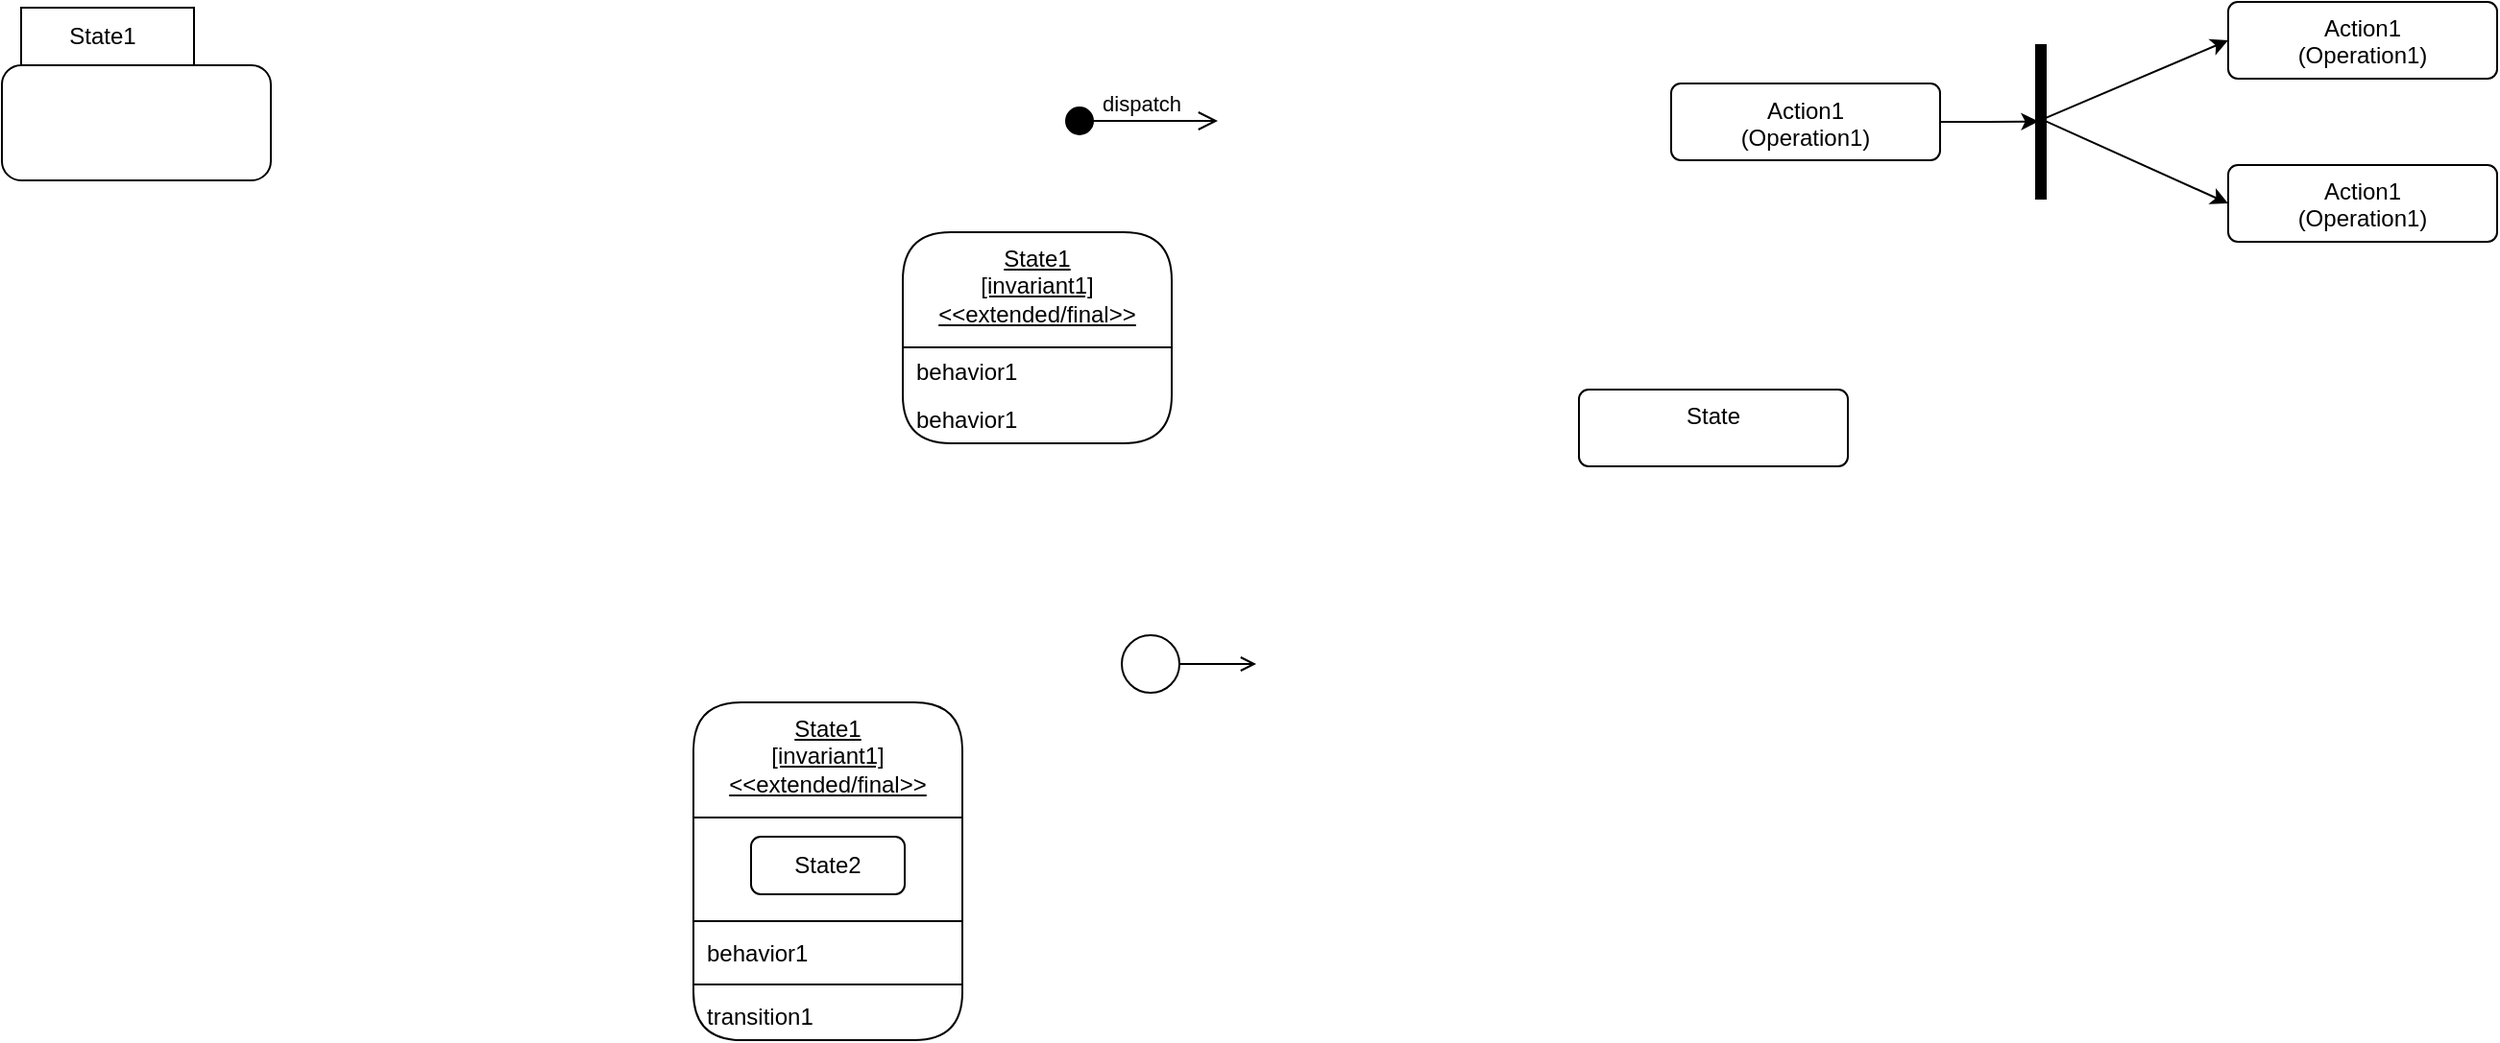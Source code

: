 <mxfile version="22.1.0" type="github">
  <diagram name="Page-1" id="c4acf3e9-155e-7222-9cf6-157b1a14988f">
    <mxGraphModel dx="1619" dy="538" grid="0" gridSize="10" guides="1" tooltips="1" connect="1" arrows="1" fold="1" page="0" pageScale="1" pageWidth="850" pageHeight="1100" background="none" math="0" shadow="0">
      <root>
        <mxCell id="0" />
        <mxCell id="1" parent="0" />
        <mxCell id="SWCbF4250IS1tGv3gK87-2" value="dispatch" style="html=1;verticalAlign=bottom;startArrow=circle;startFill=1;endArrow=open;startSize=6;endSize=8;curved=0;rounded=0;" parent="1" edge="1">
          <mxGeometry width="80" relative="1" as="geometry">
            <mxPoint x="93" y="291" as="sourcePoint" />
            <mxPoint x="173" y="291" as="targetPoint" />
          </mxGeometry>
        </mxCell>
        <mxCell id="SWCbF4250IS1tGv3gK87-3" style="rounded=0;orthogonalLoop=1;jettySize=auto;html=1;exitX=0.718;exitY=0.482;exitDx=0;exitDy=0;exitPerimeter=0;entryX=0;entryY=0.5;entryDx=0;entryDy=0;" parent="1" source="SWCbF4250IS1tGv3gK87-4" target="SWCbF4250IS1tGv3gK87-8" edge="1">
          <mxGeometry relative="1" as="geometry" />
        </mxCell>
        <mxCell id="SWCbF4250IS1tGv3gK87-4" value="" style="html=1;points=[];perimeter=orthogonalPerimeter;fillColor=strokeColor;" parent="1" vertex="1">
          <mxGeometry x="599" y="251.5" width="5" height="80" as="geometry" />
        </mxCell>
        <mxCell id="SWCbF4250IS1tGv3gK87-5" value="Action1&lt;br&gt;(Operation1)" style="html=1;align=center;verticalAlign=top;rounded=1;absoluteArcSize=1;arcSize=10;dashed=0;whiteSpace=wrap;" parent="1" vertex="1">
          <mxGeometry x="409" y="271.5" width="140" height="40" as="geometry" />
        </mxCell>
        <mxCell id="SWCbF4250IS1tGv3gK87-6" style="edgeStyle=orthogonalEdgeStyle;rounded=0;orthogonalLoop=1;jettySize=auto;html=1;entryX=0.247;entryY=0.497;entryDx=0;entryDy=0;entryPerimeter=0;" parent="1" source="SWCbF4250IS1tGv3gK87-5" target="SWCbF4250IS1tGv3gK87-4" edge="1">
          <mxGeometry relative="1" as="geometry" />
        </mxCell>
        <mxCell id="SWCbF4250IS1tGv3gK87-7" style="rounded=0;orthogonalLoop=1;jettySize=auto;html=1;exitX=0.407;exitY=0.479;exitDx=0;exitDy=0;exitPerimeter=0;entryX=0;entryY=0.5;entryDx=0;entryDy=0;" parent="1" source="SWCbF4250IS1tGv3gK87-4" target="SWCbF4250IS1tGv3gK87-9" edge="1">
          <mxGeometry relative="1" as="geometry">
            <mxPoint x="613" y="300.5" as="sourcePoint" />
            <mxPoint x="749" y="211.5" as="targetPoint" />
          </mxGeometry>
        </mxCell>
        <mxCell id="SWCbF4250IS1tGv3gK87-8" value="Action1&lt;br&gt;(Operation1)" style="html=1;align=center;verticalAlign=top;rounded=1;absoluteArcSize=1;arcSize=10;dashed=0;whiteSpace=wrap;" parent="1" vertex="1">
          <mxGeometry x="699" y="229" width="140" height="40" as="geometry" />
        </mxCell>
        <mxCell id="SWCbF4250IS1tGv3gK87-9" value="Action1&lt;br&gt;(Operation1)" style="html=1;align=center;verticalAlign=top;rounded=1;absoluteArcSize=1;arcSize=10;dashed=0;whiteSpace=wrap;" parent="1" vertex="1">
          <mxGeometry x="699" y="314" width="140" height="40" as="geometry" />
        </mxCell>
        <mxCell id="T_VBmHh6CQnNHwD42FFN-1" value="State1" style="shape=folder;align=center;verticalAlign=middle;fontStyle=0;tabWidth=100;tabHeight=30;tabPosition=left;html=1;boundedLbl=1;labelInHeader=1;rounded=1;absoluteArcSize=1;arcSize=10;whiteSpace=wrap;" vertex="1" parent="1">
          <mxGeometry x="-460" y="232" width="140" height="90" as="geometry" />
        </mxCell>
        <mxCell id="T_VBmHh6CQnNHwD42FFN-2" value="" style="ellipse;html=1;" vertex="1" parent="1">
          <mxGeometry x="123" y="559" width="30" height="30" as="geometry" />
        </mxCell>
        <mxCell id="T_VBmHh6CQnNHwD42FFN-3" value="" style="endArrow=open;html=1;rounded=0;align=center;verticalAlign=top;endFill=0;labelBackgroundColor=none;endSize=6;" edge="1" source="T_VBmHh6CQnNHwD42FFN-2" parent="1">
          <mxGeometry relative="1" as="geometry">
            <mxPoint x="193" y="574" as="targetPoint" />
          </mxGeometry>
        </mxCell>
        <mxCell id="T_VBmHh6CQnNHwD42FFN-4" value="State" style="html=1;align=center;verticalAlign=top;rounded=1;absoluteArcSize=1;arcSize=10;dashed=0;whiteSpace=wrap;portConstraintRotation=0;" vertex="1" parent="1">
          <mxGeometry x="361" y="431" width="140" height="40" as="geometry" />
        </mxCell>
        <mxCell id="T_VBmHh6CQnNHwD42FFN-5" value="State1&lt;br&gt;[invariant1]&lt;br&gt;&amp;lt;&amp;lt;extended/final&amp;gt;&amp;gt;" style="swimlane;fontStyle=4;align=center;verticalAlign=top;childLayout=stackLayout;horizontal=1;startSize=60;horizontalStack=0;resizeParent=1;resizeParentMax=0;resizeLast=0;collapsible=0;marginBottom=0;html=1;rounded=1;absoluteArcSize=1;arcSize=50;whiteSpace=wrap;" vertex="1" parent="1">
          <mxGeometry x="9" y="349" width="140" height="110" as="geometry" />
        </mxCell>
        <mxCell id="T_VBmHh6CQnNHwD42FFN-9" value="behavior1" style="fillColor=none;strokeColor=none;align=left;verticalAlign=middle;spacingLeft=5;whiteSpace=wrap;html=1;" vertex="1" parent="T_VBmHh6CQnNHwD42FFN-5">
          <mxGeometry y="60" width="140" height="25" as="geometry" />
        </mxCell>
        <mxCell id="T_VBmHh6CQnNHwD42FFN-12" value="behavior1" style="fillColor=none;strokeColor=none;align=left;verticalAlign=middle;spacingLeft=5;whiteSpace=wrap;html=1;" vertex="1" parent="T_VBmHh6CQnNHwD42FFN-5">
          <mxGeometry y="85" width="140" height="25" as="geometry" />
        </mxCell>
        <mxCell id="T_VBmHh6CQnNHwD42FFN-13" value="State1&lt;br&gt;[invariant1]&lt;br&gt;&amp;lt;&amp;lt;extended/final&amp;gt;&amp;gt;" style="swimlane;fontStyle=4;align=center;verticalAlign=top;childLayout=stackLayout;horizontal=1;startSize=60;horizontalStack=0;resizeParent=1;resizeParentMax=0;resizeLast=0;collapsible=0;marginBottom=0;html=1;rounded=1;absoluteArcSize=1;arcSize=50;whiteSpace=wrap;" vertex="1" parent="1">
          <mxGeometry x="-100" y="594" width="140" height="176" as="geometry" />
        </mxCell>
        <mxCell id="T_VBmHh6CQnNHwD42FFN-14" value="" style="fillColor=none;strokeColor=none;container=1;collapsible=0;" vertex="1" parent="T_VBmHh6CQnNHwD42FFN-13">
          <mxGeometry y="60" width="140" height="50" as="geometry" />
        </mxCell>
        <mxCell id="T_VBmHh6CQnNHwD42FFN-15" value="State2" style="html=1;align=center;verticalAlign=middle;rounded=1;absoluteArcSize=1;arcSize=10;whiteSpace=wrap;" vertex="1" parent="T_VBmHh6CQnNHwD42FFN-14">
          <mxGeometry x="30" y="10" width="80" height="30" as="geometry" />
        </mxCell>
        <mxCell id="T_VBmHh6CQnNHwD42FFN-16" value="" style="line;strokeWidth=1;fillColor=none;align=left;verticalAlign=middle;spacingTop=-1;spacingLeft=3;spacingRight=3;rotatable=0;labelPosition=right;points=[];portConstraint=eastwest;" vertex="1" parent="T_VBmHh6CQnNHwD42FFN-13">
          <mxGeometry y="110" width="140" height="8" as="geometry" />
        </mxCell>
        <mxCell id="T_VBmHh6CQnNHwD42FFN-17" value="behavior1" style="fillColor=none;strokeColor=none;align=left;verticalAlign=middle;spacingLeft=5;whiteSpace=wrap;html=1;" vertex="1" parent="T_VBmHh6CQnNHwD42FFN-13">
          <mxGeometry y="118" width="140" height="25" as="geometry" />
        </mxCell>
        <mxCell id="T_VBmHh6CQnNHwD42FFN-18" value="" style="line;strokeWidth=1;fillColor=none;align=left;verticalAlign=middle;spacingTop=-1;spacingLeft=3;spacingRight=3;rotatable=0;labelPosition=right;points=[];portConstraint=eastwest;" vertex="1" parent="T_VBmHh6CQnNHwD42FFN-13">
          <mxGeometry y="143" width="140" height="8" as="geometry" />
        </mxCell>
        <mxCell id="T_VBmHh6CQnNHwD42FFN-19" value="transition1" style="fillColor=none;strokeColor=none;align=left;verticalAlign=middle;spacingLeft=5;whiteSpace=wrap;html=1;" vertex="1" parent="T_VBmHh6CQnNHwD42FFN-13">
          <mxGeometry y="151" width="140" height="25" as="geometry" />
        </mxCell>
      </root>
    </mxGraphModel>
  </diagram>
</mxfile>

